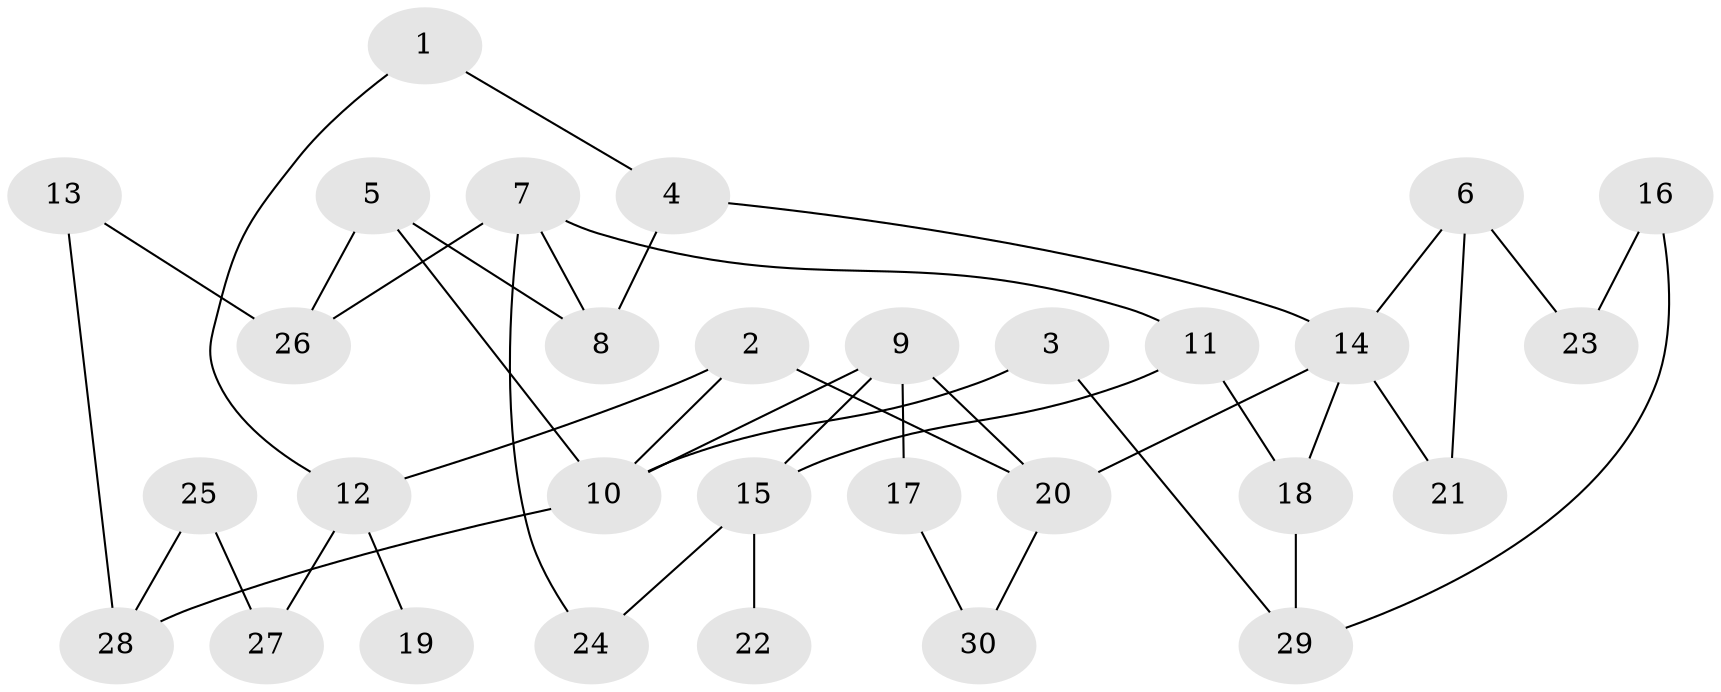 // original degree distribution, {1: 0.288135593220339, 5: 0.0847457627118644, 2: 0.3050847457627119, 3: 0.23728813559322035, 6: 0.03389830508474576, 4: 0.05084745762711865}
// Generated by graph-tools (version 1.1) at 2025/01/03/09/25 03:01:05]
// undirected, 30 vertices, 42 edges
graph export_dot {
graph [start="1"]
  node [color=gray90,style=filled];
  1;
  2;
  3;
  4;
  5;
  6;
  7;
  8;
  9;
  10;
  11;
  12;
  13;
  14;
  15;
  16;
  17;
  18;
  19;
  20;
  21;
  22;
  23;
  24;
  25;
  26;
  27;
  28;
  29;
  30;
  1 -- 4 [weight=1.0];
  1 -- 12 [weight=1.0];
  2 -- 10 [weight=1.0];
  2 -- 12 [weight=1.0];
  2 -- 20 [weight=1.0];
  3 -- 10 [weight=1.0];
  3 -- 29 [weight=1.0];
  4 -- 8 [weight=1.0];
  4 -- 14 [weight=1.0];
  5 -- 8 [weight=1.0];
  5 -- 10 [weight=1.0];
  5 -- 26 [weight=1.0];
  6 -- 14 [weight=1.0];
  6 -- 21 [weight=1.0];
  6 -- 23 [weight=1.0];
  7 -- 8 [weight=1.0];
  7 -- 11 [weight=1.0];
  7 -- 24 [weight=1.0];
  7 -- 26 [weight=1.0];
  9 -- 10 [weight=1.0];
  9 -- 15 [weight=1.0];
  9 -- 17 [weight=1.0];
  9 -- 20 [weight=1.0];
  10 -- 28 [weight=1.0];
  11 -- 15 [weight=1.0];
  11 -- 18 [weight=1.0];
  12 -- 19 [weight=1.0];
  12 -- 27 [weight=1.0];
  13 -- 26 [weight=1.0];
  13 -- 28 [weight=1.0];
  14 -- 18 [weight=1.0];
  14 -- 20 [weight=1.0];
  14 -- 21 [weight=1.0];
  15 -- 22 [weight=1.0];
  15 -- 24 [weight=1.0];
  16 -- 23 [weight=1.0];
  16 -- 29 [weight=1.0];
  17 -- 30 [weight=1.0];
  18 -- 29 [weight=1.0];
  20 -- 30 [weight=1.0];
  25 -- 27 [weight=1.0];
  25 -- 28 [weight=1.0];
}
